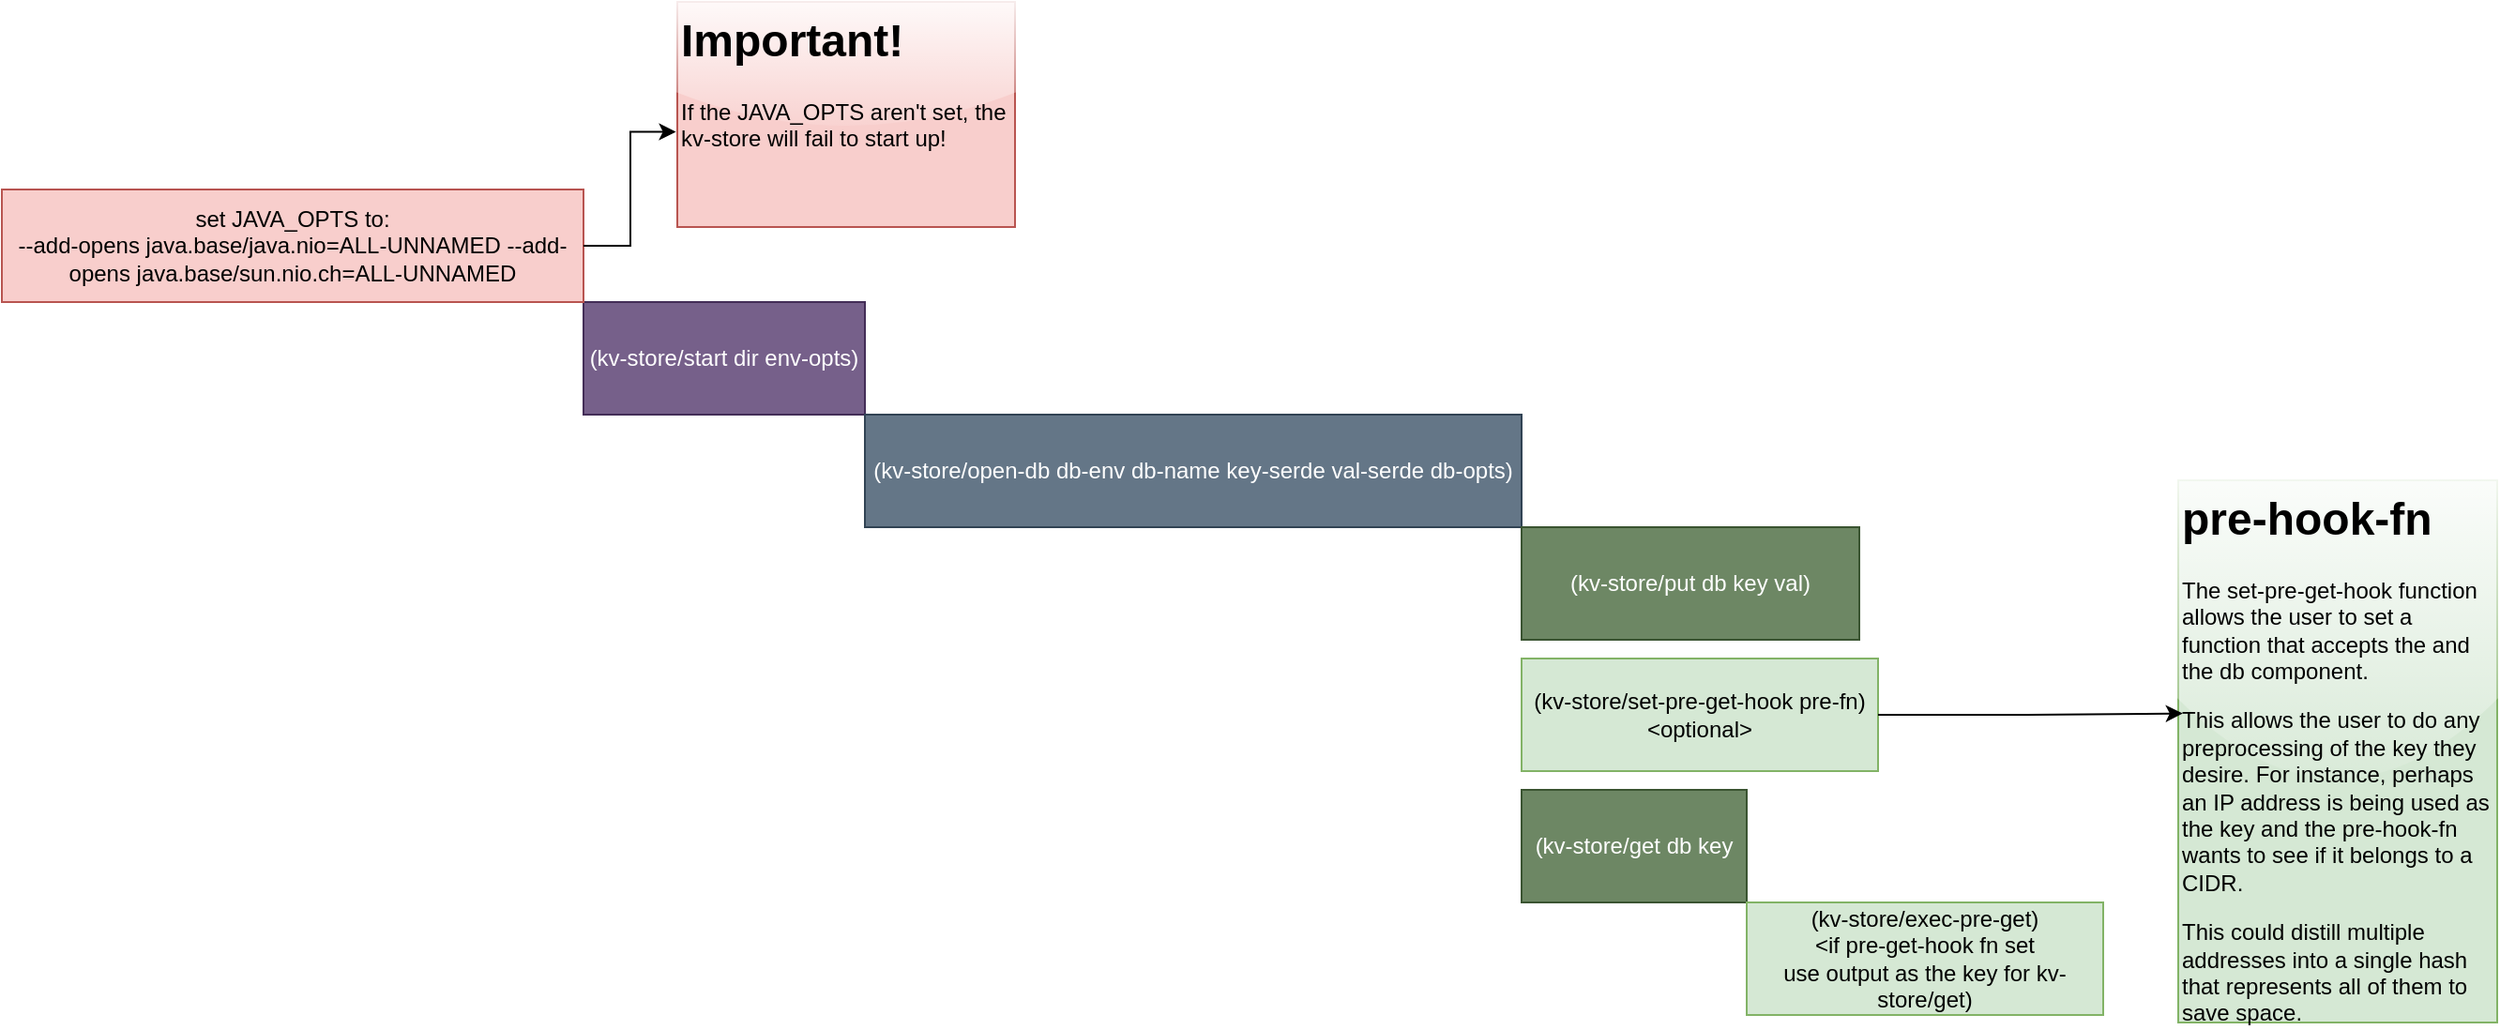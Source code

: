 <mxfile version="24.7.17">
  <diagram name="Page-1" id="2YBvvXClWsGukQMizWep">
    <mxGraphModel dx="1434" dy="1825" grid="1" gridSize="10" guides="1" tooltips="1" connect="1" arrows="1" fold="1" page="1" pageScale="1" pageWidth="850" pageHeight="1100" math="0" shadow="0">
      <root>
        <mxCell id="0" />
        <mxCell id="1" parent="0" />
        <mxCell id="fAg5fc2q9PFFwsIl9vwl-3" value="(kv-store/start dir env-opts)" style="rounded=0;whiteSpace=wrap;html=1;fillColor=#76608a;fontColor=#ffffff;strokeColor=#432D57;" vertex="1" parent="1">
          <mxGeometry x="380" y="120" width="150" height="60" as="geometry" />
        </mxCell>
        <mxCell id="fAg5fc2q9PFFwsIl9vwl-4" value="set JAVA_OPTS to:&lt;div&gt;--add-opens java.base/java.nio=ALL-UNNAMED --add-opens java.base/sun.nio.ch=ALL-UNNAMED&lt;br&gt;&lt;/div&gt;" style="rounded=0;whiteSpace=wrap;html=1;fillColor=#f8cecc;strokeColor=#b85450;" vertex="1" parent="1">
          <mxGeometry x="70" y="60" width="310" height="60" as="geometry" />
        </mxCell>
        <mxCell id="fAg5fc2q9PFFwsIl9vwl-5" value="(kv-store/open-db db-env db-name key-serde val-serde db-opts)" style="rounded=0;whiteSpace=wrap;html=1;fillColor=#647687;fontColor=#ffffff;strokeColor=#314354;" vertex="1" parent="1">
          <mxGeometry x="530" y="180" width="350" height="60" as="geometry" />
        </mxCell>
        <mxCell id="fAg5fc2q9PFFwsIl9vwl-6" value="(kv-store/put db key val)" style="rounded=0;whiteSpace=wrap;html=1;fillColor=#6d8764;fontColor=#ffffff;strokeColor=#3A5431;" vertex="1" parent="1">
          <mxGeometry x="880" y="240" width="180" height="60" as="geometry" />
        </mxCell>
        <mxCell id="fAg5fc2q9PFFwsIl9vwl-7" value="(kv-store/set-pre-get-hook pre-fn)&lt;br&gt;&amp;lt;optional&amp;gt;" style="rounded=0;whiteSpace=wrap;html=1;fillColor=#d5e8d4;strokeColor=#82b366;" vertex="1" parent="1">
          <mxGeometry x="880" y="310" width="190" height="60" as="geometry" />
        </mxCell>
        <mxCell id="fAg5fc2q9PFFwsIl9vwl-8" value="(kv-store/get db key" style="rounded=0;whiteSpace=wrap;html=1;fillColor=#6d8764;fontColor=#ffffff;strokeColor=#3A5431;" vertex="1" parent="1">
          <mxGeometry x="880" y="380" width="120" height="60" as="geometry" />
        </mxCell>
        <mxCell id="fAg5fc2q9PFFwsIl9vwl-9" value="(kv-store/exec-pre-get)&lt;br&gt;&amp;lt;if pre-get-hook fn set&lt;br&gt;use output as the key for kv-store/get)" style="rounded=0;whiteSpace=wrap;html=1;fillColor=#d5e8d4;strokeColor=#82b366;" vertex="1" parent="1">
          <mxGeometry x="1000" y="440" width="190" height="60" as="geometry" />
        </mxCell>
        <mxCell id="fAg5fc2q9PFFwsIl9vwl-10" value="&lt;h1 style=&quot;margin-top: 0px;&quot;&gt;pre-hook-fn&lt;/h1&gt;&lt;p&gt;The set-pre-get-hook function allows the user to set a function that accepts the and the db component.&amp;nbsp;&lt;/p&gt;&lt;p&gt;This allows the user to do any preprocessing of the key they desire. For instance, perhaps an IP address is being used as the key and the pre-hook-fn wants to see if it belongs to a CIDR.&lt;/p&gt;&lt;p&gt;This could distill multiple addresses into a single hash that represents all of them to save space.&lt;/p&gt;" style="text;html=1;whiteSpace=wrap;overflow=hidden;rounded=0;glass=1;fillColor=#d5e8d4;strokeColor=#82b366;" vertex="1" parent="1">
          <mxGeometry x="1230" y="215" width="170" height="289" as="geometry" />
        </mxCell>
        <mxCell id="fAg5fc2q9PFFwsIl9vwl-11" style="edgeStyle=orthogonalEdgeStyle;rounded=0;orthogonalLoop=1;jettySize=auto;html=1;entryX=0.014;entryY=0.43;entryDx=0;entryDy=0;entryPerimeter=0;" edge="1" parent="1" source="fAg5fc2q9PFFwsIl9vwl-7" target="fAg5fc2q9PFFwsIl9vwl-10">
          <mxGeometry relative="1" as="geometry" />
        </mxCell>
        <mxCell id="fAg5fc2q9PFFwsIl9vwl-12" value="&lt;h1 style=&quot;margin-top: 0px;&quot;&gt;Important!&lt;/h1&gt;&lt;p&gt;If the JAVA_OPTS aren&#39;t set, the kv-store will fail to start up!&lt;/p&gt;" style="text;html=1;whiteSpace=wrap;overflow=hidden;rounded=0;fillColor=#f8cecc;strokeColor=#b85450;glass=1;" vertex="1" parent="1">
          <mxGeometry x="430" y="-40" width="180" height="120" as="geometry" />
        </mxCell>
        <mxCell id="fAg5fc2q9PFFwsIl9vwl-13" style="edgeStyle=orthogonalEdgeStyle;rounded=0;orthogonalLoop=1;jettySize=auto;html=1;entryX=-0.004;entryY=0.577;entryDx=0;entryDy=0;entryPerimeter=0;" edge="1" parent="1" source="fAg5fc2q9PFFwsIl9vwl-4" target="fAg5fc2q9PFFwsIl9vwl-12">
          <mxGeometry relative="1" as="geometry" />
        </mxCell>
      </root>
    </mxGraphModel>
  </diagram>
</mxfile>
